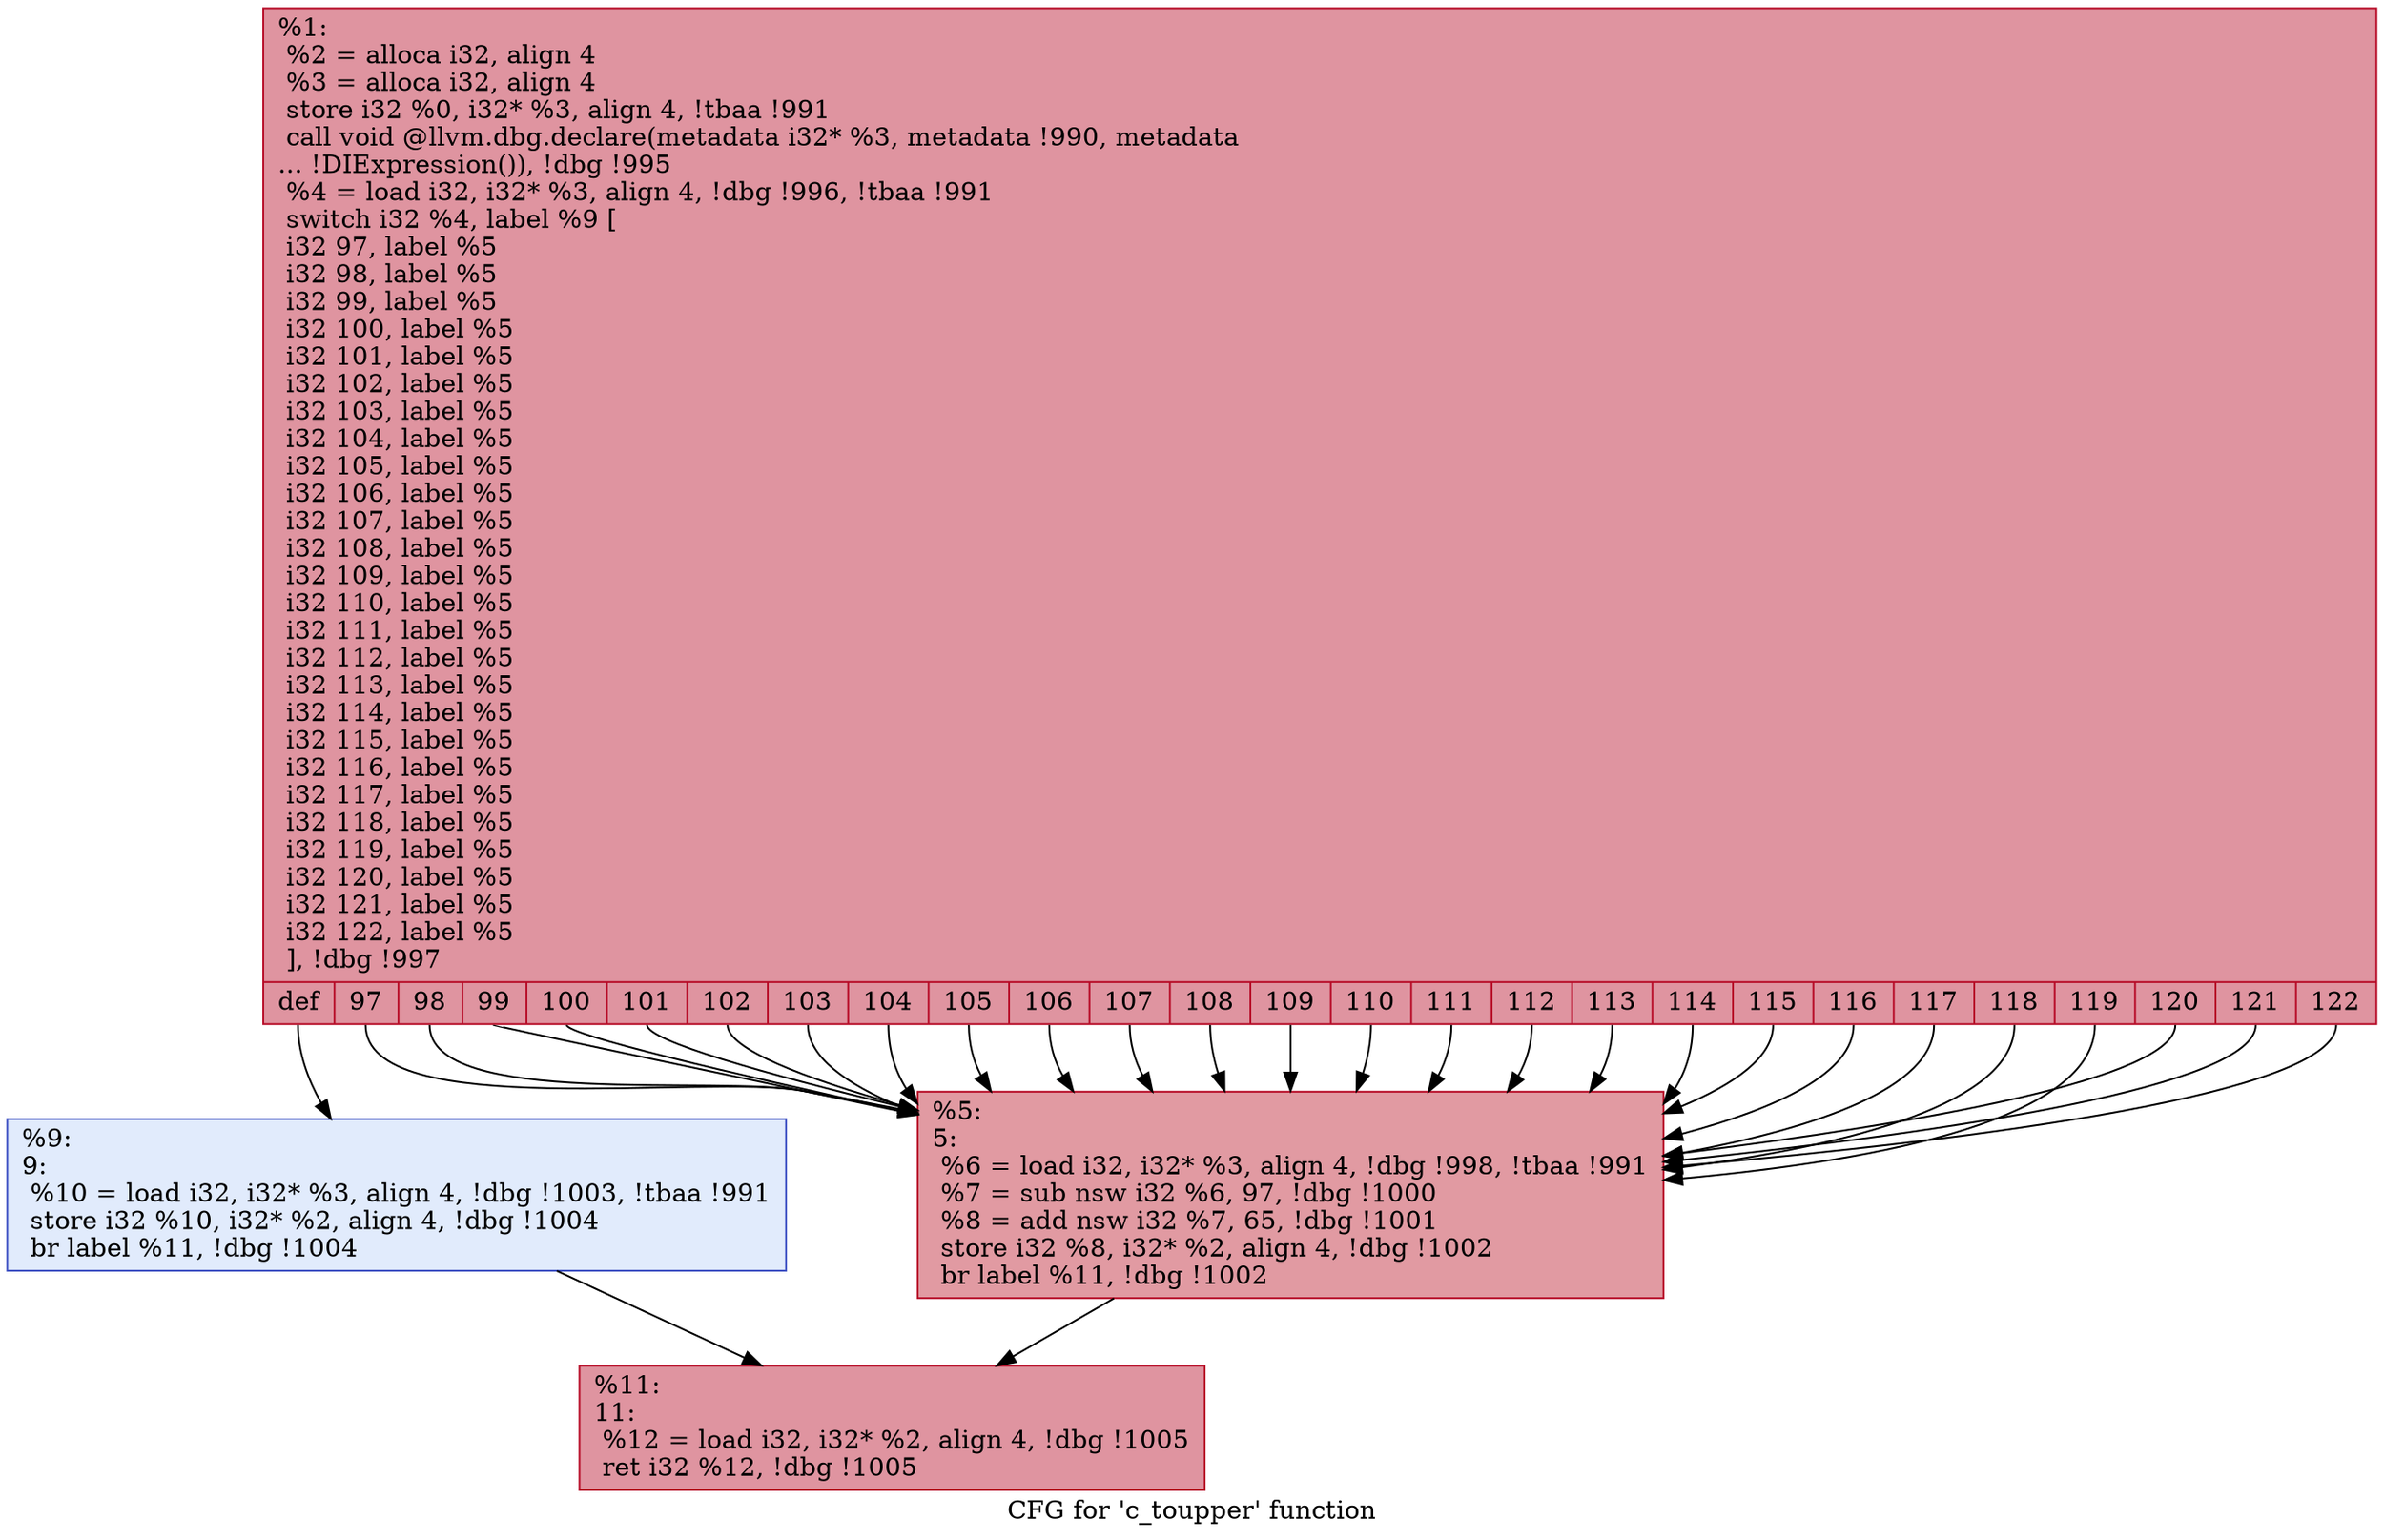 digraph "CFG for 'c_toupper' function" {
	label="CFG for 'c_toupper' function";

	Node0xd915d0 [shape=record,color="#b70d28ff", style=filled, fillcolor="#b70d2870",label="{%1:\l  %2 = alloca i32, align 4\l  %3 = alloca i32, align 4\l  store i32 %0, i32* %3, align 4, !tbaa !991\l  call void @llvm.dbg.declare(metadata i32* %3, metadata !990, metadata\l... !DIExpression()), !dbg !995\l  %4 = load i32, i32* %3, align 4, !dbg !996, !tbaa !991\l  switch i32 %4, label %9 [\l    i32 97, label %5\l    i32 98, label %5\l    i32 99, label %5\l    i32 100, label %5\l    i32 101, label %5\l    i32 102, label %5\l    i32 103, label %5\l    i32 104, label %5\l    i32 105, label %5\l    i32 106, label %5\l    i32 107, label %5\l    i32 108, label %5\l    i32 109, label %5\l    i32 110, label %5\l    i32 111, label %5\l    i32 112, label %5\l    i32 113, label %5\l    i32 114, label %5\l    i32 115, label %5\l    i32 116, label %5\l    i32 117, label %5\l    i32 118, label %5\l    i32 119, label %5\l    i32 120, label %5\l    i32 121, label %5\l    i32 122, label %5\l  ], !dbg !997\l|{<s0>def|<s1>97|<s2>98|<s3>99|<s4>100|<s5>101|<s6>102|<s7>103|<s8>104|<s9>105|<s10>106|<s11>107|<s12>108|<s13>109|<s14>110|<s15>111|<s16>112|<s17>113|<s18>114|<s19>115|<s20>116|<s21>117|<s22>118|<s23>119|<s24>120|<s25>121|<s26>122}}"];
	Node0xd915d0:s0 -> Node0xd91670;
	Node0xd915d0:s1 -> Node0xd91620;
	Node0xd915d0:s2 -> Node0xd91620;
	Node0xd915d0:s3 -> Node0xd91620;
	Node0xd915d0:s4 -> Node0xd91620;
	Node0xd915d0:s5 -> Node0xd91620;
	Node0xd915d0:s6 -> Node0xd91620;
	Node0xd915d0:s7 -> Node0xd91620;
	Node0xd915d0:s8 -> Node0xd91620;
	Node0xd915d0:s9 -> Node0xd91620;
	Node0xd915d0:s10 -> Node0xd91620;
	Node0xd915d0:s11 -> Node0xd91620;
	Node0xd915d0:s12 -> Node0xd91620;
	Node0xd915d0:s13 -> Node0xd91620;
	Node0xd915d0:s14 -> Node0xd91620;
	Node0xd915d0:s15 -> Node0xd91620;
	Node0xd915d0:s16 -> Node0xd91620;
	Node0xd915d0:s17 -> Node0xd91620;
	Node0xd915d0:s18 -> Node0xd91620;
	Node0xd915d0:s19 -> Node0xd91620;
	Node0xd915d0:s20 -> Node0xd91620;
	Node0xd915d0:s21 -> Node0xd91620;
	Node0xd915d0:s22 -> Node0xd91620;
	Node0xd915d0:s23 -> Node0xd91620;
	Node0xd915d0:s24 -> Node0xd91620;
	Node0xd915d0:s25 -> Node0xd91620;
	Node0xd915d0:s26 -> Node0xd91620;
	Node0xd91620 [shape=record,color="#b70d28ff", style=filled, fillcolor="#bb1b2c70",label="{%5:\l5:                                                \l  %6 = load i32, i32* %3, align 4, !dbg !998, !tbaa !991\l  %7 = sub nsw i32 %6, 97, !dbg !1000\l  %8 = add nsw i32 %7, 65, !dbg !1001\l  store i32 %8, i32* %2, align 4, !dbg !1002\l  br label %11, !dbg !1002\l}"];
	Node0xd91620 -> Node0xd916c0;
	Node0xd91670 [shape=record,color="#3d50c3ff", style=filled, fillcolor="#bbd1f870",label="{%9:\l9:                                                \l  %10 = load i32, i32* %3, align 4, !dbg !1003, !tbaa !991\l  store i32 %10, i32* %2, align 4, !dbg !1004\l  br label %11, !dbg !1004\l}"];
	Node0xd91670 -> Node0xd916c0;
	Node0xd916c0 [shape=record,color="#b70d28ff", style=filled, fillcolor="#b70d2870",label="{%11:\l11:                                               \l  %12 = load i32, i32* %2, align 4, !dbg !1005\l  ret i32 %12, !dbg !1005\l}"];
}
